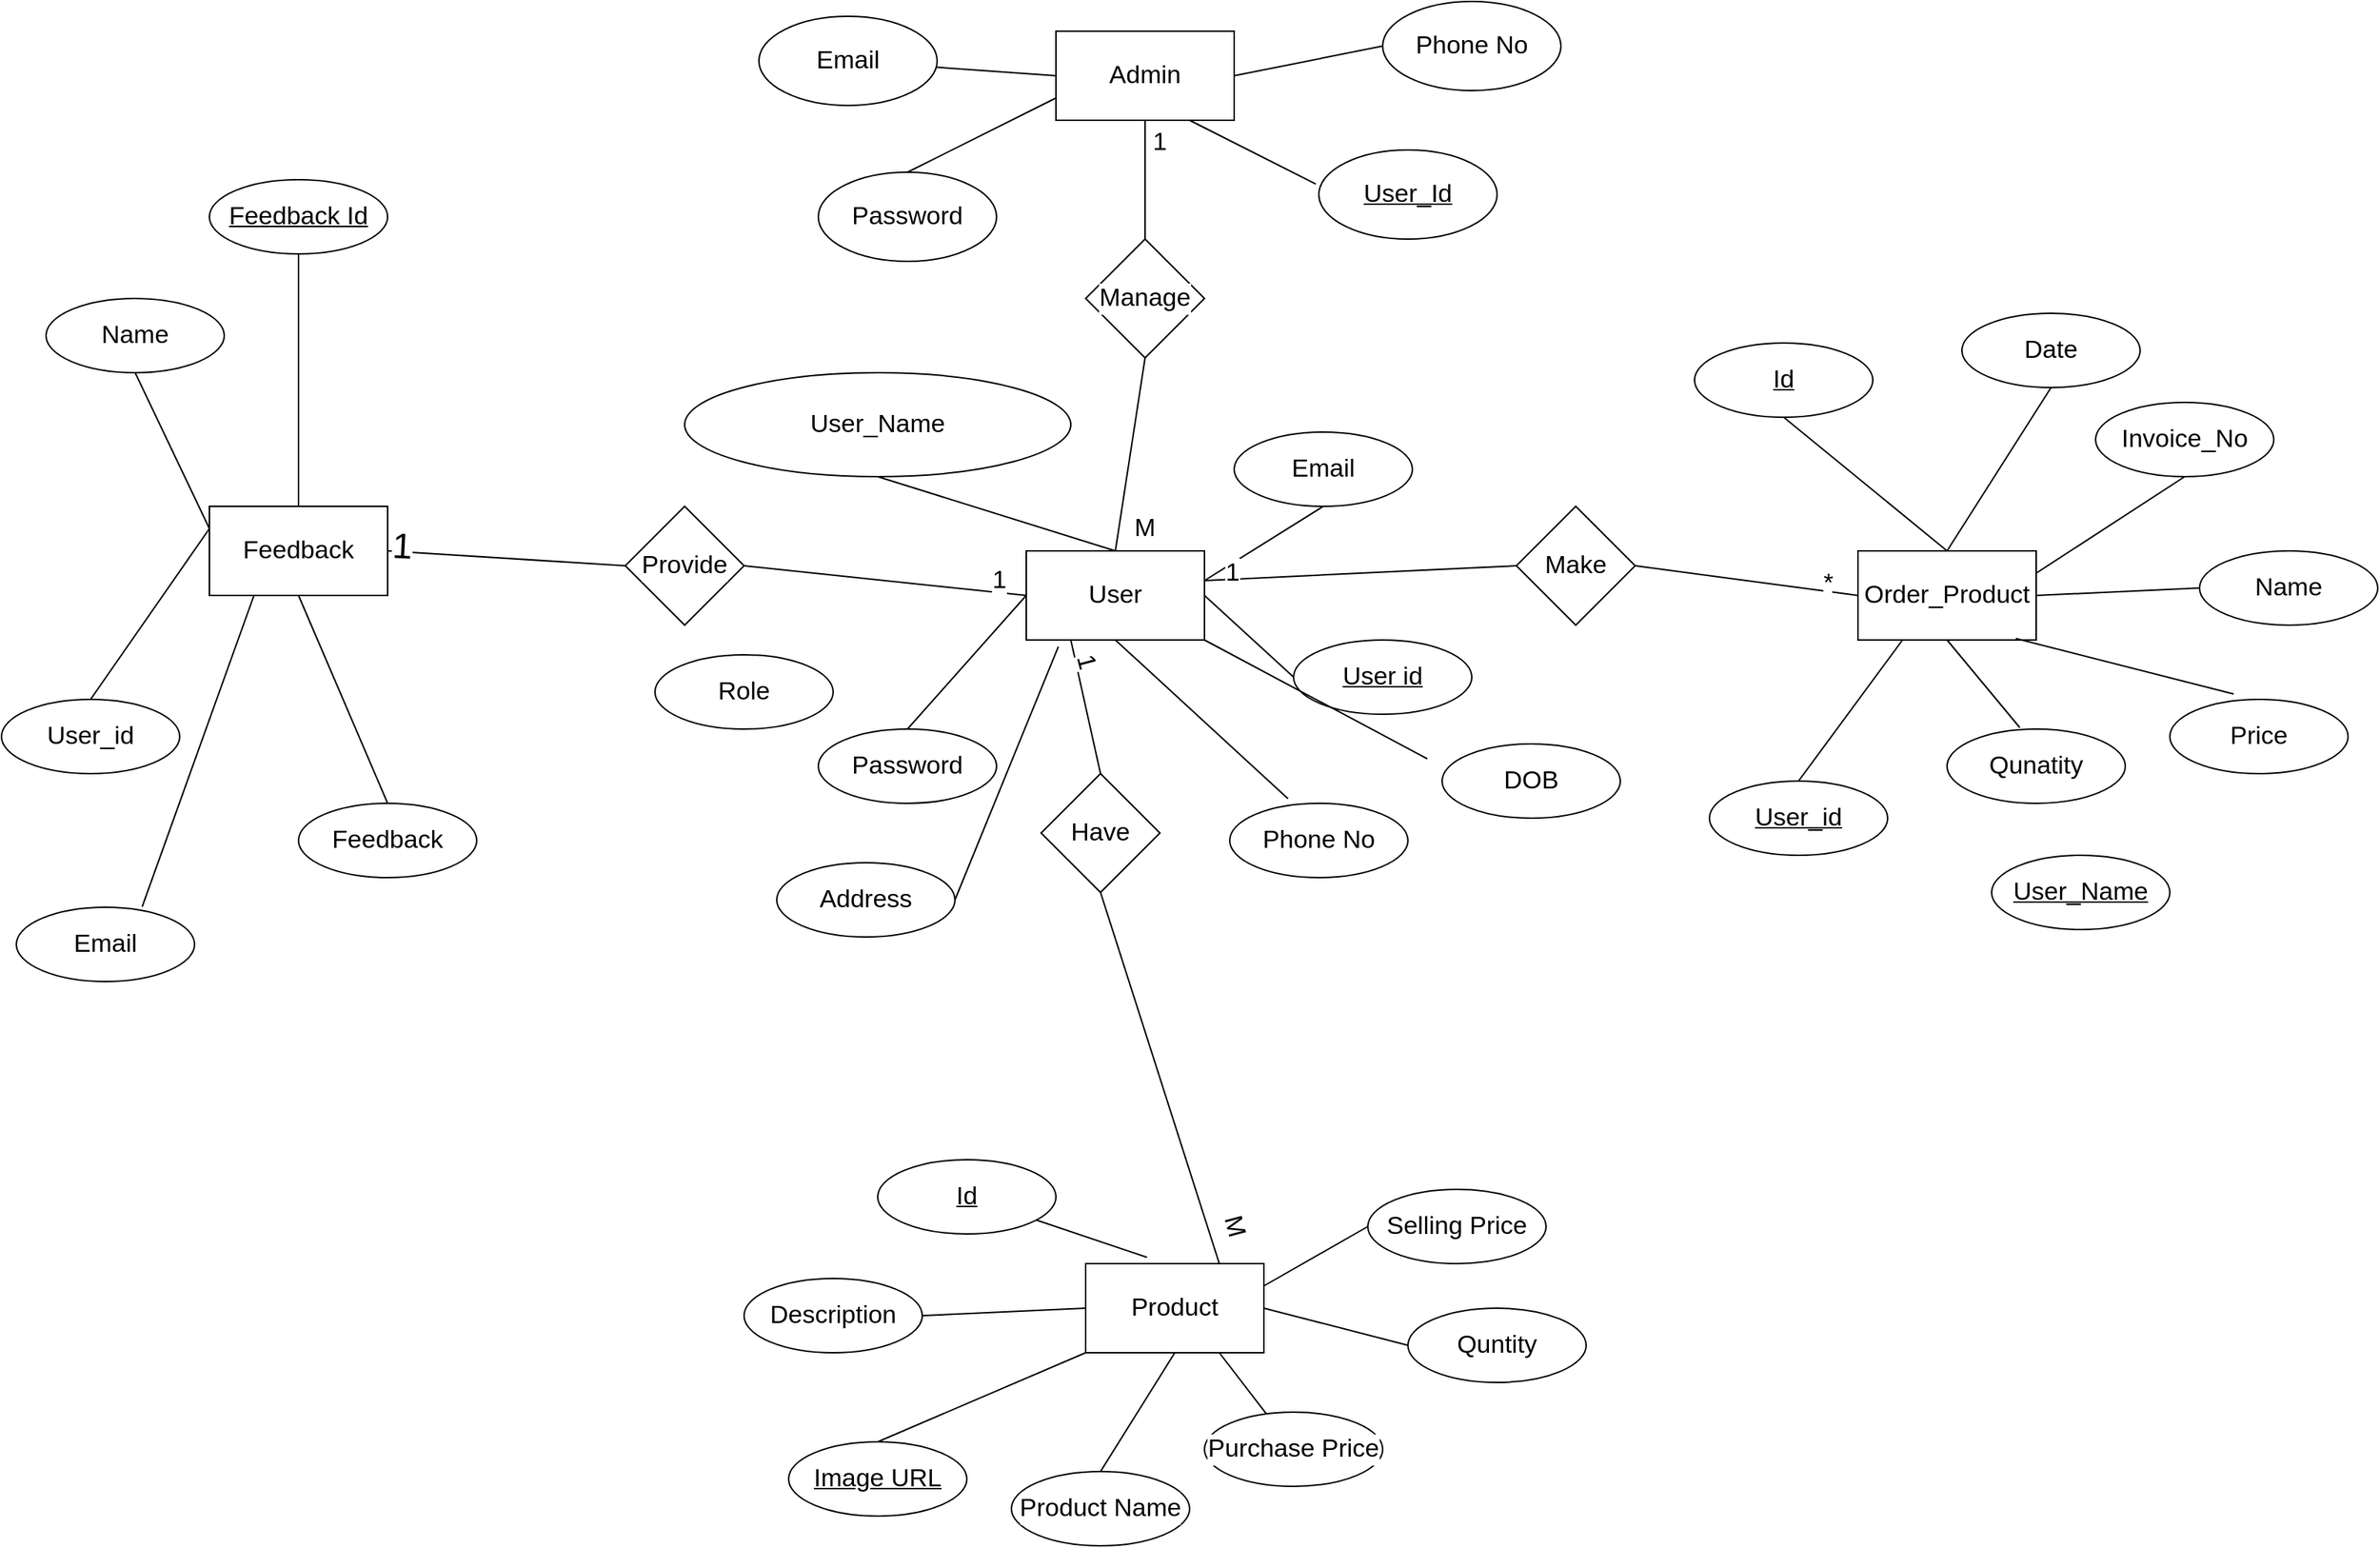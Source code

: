 <mxfile version="23.1.1" type="device">
  <diagram name="Page-1" id="_LCD2cptM7VCx5H-wn7T">
    <mxGraphModel dx="2514" dy="1337" grid="1" gridSize="10" guides="1" tooltips="1" connect="1" arrows="1" fold="1" page="1" pageScale="1" pageWidth="1654" pageHeight="1169" background="#ffffff" math="0" shadow="0">
      <root>
        <mxCell id="0" />
        <mxCell id="1" parent="0" />
        <mxCell id="4QteENgU0oDEql0NX7ve-3" value="Product" style="rounded=0;whiteSpace=wrap;html=1;labelBackgroundColor=default;fontSize=17;" parent="1" vertex="1">
          <mxGeometry x="730" y="860" width="120" height="60" as="geometry" />
        </mxCell>
        <mxCell id="4QteENgU0oDEql0NX7ve-10" value="Quntity" style="ellipse;whiteSpace=wrap;html=1;labelBackgroundColor=default;fontSize=17;" parent="1" vertex="1">
          <mxGeometry x="947" y="890" width="120" height="50" as="geometry" />
        </mxCell>
        <mxCell id="4QteENgU0oDEql0NX7ve-11" value="Description" style="ellipse;whiteSpace=wrap;html=1;labelBackgroundColor=default;fontSize=17;" parent="1" vertex="1">
          <mxGeometry x="500" y="870" width="120" height="50" as="geometry" />
        </mxCell>
        <mxCell id="4QteENgU0oDEql0NX7ve-12" value="Purchase Price" style="ellipse;whiteSpace=wrap;html=1;labelBackgroundColor=default;fontSize=17;" parent="1" vertex="1">
          <mxGeometry x="810" y="960" width="120" height="50" as="geometry" />
        </mxCell>
        <mxCell id="4QteENgU0oDEql0NX7ve-13" value="&lt;u style=&quot;font-size: 17px;&quot;&gt;Image URL&lt;/u&gt;" style="ellipse;whiteSpace=wrap;html=1;labelBackgroundColor=default;fontSize=17;" parent="1" vertex="1">
          <mxGeometry x="530" y="980" width="120" height="50" as="geometry" />
        </mxCell>
        <mxCell id="4QteENgU0oDEql0NX7ve-14" value="Product Name" style="ellipse;whiteSpace=wrap;html=1;labelBackgroundColor=default;fontSize=17;" parent="1" vertex="1">
          <mxGeometry x="680" y="1000" width="120" height="50" as="geometry" />
        </mxCell>
        <mxCell id="4QteENgU0oDEql0NX7ve-18" value="Selling Price" style="ellipse;whiteSpace=wrap;html=1;labelBackgroundColor=default;fontSize=17;" parent="1" vertex="1">
          <mxGeometry x="920" y="810" width="120" height="50" as="geometry" />
        </mxCell>
        <mxCell id="4QteENgU0oDEql0NX7ve-20" value="&lt;u&gt;Id&lt;/u&gt;" style="ellipse;whiteSpace=wrap;html=1;labelBackgroundColor=default;fontSize=17;" parent="1" vertex="1">
          <mxGeometry x="590" y="790" width="120" height="50" as="geometry" />
        </mxCell>
        <mxCell id="4QteENgU0oDEql0NX7ve-23" value="Feedback" style="rounded=0;whiteSpace=wrap;html=1;labelBackgroundColor=default;fontSize=17;" parent="1" vertex="1">
          <mxGeometry x="140" y="350" width="120" height="60" as="geometry" />
        </mxCell>
        <mxCell id="4QteENgU0oDEql0NX7ve-24" value="User" style="rounded=0;whiteSpace=wrap;html=1;labelBackgroundColor=default;fontSize=17;" parent="1" vertex="1">
          <mxGeometry x="690" y="380" width="120" height="60" as="geometry" />
        </mxCell>
        <mxCell id="4QteENgU0oDEql0NX7ve-25" value="User_Name" style="ellipse;whiteSpace=wrap;html=1;labelBackgroundColor=default;fontSize=17;" parent="1" vertex="1">
          <mxGeometry x="460" y="260" width="260" height="70" as="geometry" />
        </mxCell>
        <mxCell id="4QteENgU0oDEql0NX7ve-26" value="Email" style="ellipse;whiteSpace=wrap;html=1;labelBackgroundColor=default;fontSize=17;" parent="1" vertex="1">
          <mxGeometry x="830" y="300" width="120" height="50" as="geometry" />
        </mxCell>
        <mxCell id="4QteENgU0oDEql0NX7ve-27" value="Phone No" style="ellipse;whiteSpace=wrap;html=1;labelBackgroundColor=default;fontSize=17;" parent="1" vertex="1">
          <mxGeometry x="827" y="550" width="120" height="50" as="geometry" />
        </mxCell>
        <mxCell id="4QteENgU0oDEql0NX7ve-28" value="Password" style="ellipse;whiteSpace=wrap;html=1;labelBackgroundColor=default;fontSize=17;" parent="1" vertex="1">
          <mxGeometry x="550" y="500" width="120" height="50" as="geometry" />
        </mxCell>
        <mxCell id="4QteENgU0oDEql0NX7ve-29" value="&lt;u style=&quot;font-size: 17px;&quot;&gt;User id&lt;/u&gt;" style="ellipse;whiteSpace=wrap;html=1;labelBackgroundColor=default;fontSize=17;" parent="1" vertex="1">
          <mxGeometry x="870" y="440" width="120" height="50" as="geometry" />
        </mxCell>
        <mxCell id="4QteENgU0oDEql0NX7ve-30" value="Name" style="ellipse;whiteSpace=wrap;html=1;labelBackgroundColor=default;fontSize=17;" parent="1" vertex="1">
          <mxGeometry x="30" y="210" width="120" height="50" as="geometry" />
        </mxCell>
        <mxCell id="4QteENgU0oDEql0NX7ve-31" value="Email" style="ellipse;whiteSpace=wrap;html=1;fontSize=17;" parent="1" vertex="1">
          <mxGeometry x="10" y="620" width="120" height="50" as="geometry" />
        </mxCell>
        <mxCell id="4QteENgU0oDEql0NX7ve-32" value="User_id" style="ellipse;whiteSpace=wrap;html=1;fontSize=17;" parent="1" vertex="1">
          <mxGeometry y="480" width="120" height="50" as="geometry" />
        </mxCell>
        <mxCell id="4QteENgU0oDEql0NX7ve-34" value="Feedback" style="ellipse;whiteSpace=wrap;html=1;labelBackgroundColor=default;fontSize=17;" parent="1" vertex="1">
          <mxGeometry x="200" y="550" width="120" height="50" as="geometry" />
        </mxCell>
        <mxCell id="4QteENgU0oDEql0NX7ve-35" value="Order_Product" style="rounded=0;whiteSpace=wrap;html=1;labelBackgroundColor=default;fontSize=17;" parent="1" vertex="1">
          <mxGeometry x="1250" y="380" width="120" height="60" as="geometry" />
        </mxCell>
        <mxCell id="4QteENgU0oDEql0NX7ve-36" value="&lt;u style=&quot;font-size: 17px;&quot;&gt;User_id&lt;/u&gt;" style="ellipse;whiteSpace=wrap;html=1;labelBackgroundColor=default;fontSize=17;" parent="1" vertex="1">
          <mxGeometry x="1150" y="535" width="120" height="50" as="geometry" />
        </mxCell>
        <mxCell id="4QteENgU0oDEql0NX7ve-38" value="Invoice_No" style="ellipse;whiteSpace=wrap;html=1;labelBackgroundColor=default;fontSize=17;" parent="1" vertex="1">
          <mxGeometry x="1410" y="280" width="120" height="50" as="geometry" />
        </mxCell>
        <mxCell id="4QteENgU0oDEql0NX7ve-39" value="Name" style="ellipse;whiteSpace=wrap;html=1;labelBackgroundColor=default;fontSize=17;" parent="1" vertex="1">
          <mxGeometry x="1480" y="380" width="120" height="50" as="geometry" />
        </mxCell>
        <mxCell id="4QteENgU0oDEql0NX7ve-40" value="Date" style="ellipse;whiteSpace=wrap;html=1;labelBackgroundColor=default;fontSize=17;" parent="1" vertex="1">
          <mxGeometry x="1320" y="220" width="120" height="50" as="geometry" />
        </mxCell>
        <mxCell id="4QteENgU0oDEql0NX7ve-41" value="&lt;u&gt;Id&lt;/u&gt;" style="ellipse;whiteSpace=wrap;html=1;labelBackgroundColor=default;fontSize=17;" parent="1" vertex="1">
          <mxGeometry x="1140" y="240" width="120" height="50" as="geometry" />
        </mxCell>
        <mxCell id="4QteENgU0oDEql0NX7ve-42" value="Price" style="ellipse;whiteSpace=wrap;html=1;labelBackgroundColor=default;fontSize=17;" parent="1" vertex="1">
          <mxGeometry x="1460" y="480" width="120" height="50" as="geometry" />
        </mxCell>
        <mxCell id="4QteENgU0oDEql0NX7ve-43" value="Qunatity" style="ellipse;whiteSpace=wrap;html=1;labelBackgroundColor=default;fontSize=17;" parent="1" vertex="1">
          <mxGeometry x="1310" y="500" width="120" height="50" as="geometry" />
        </mxCell>
        <mxCell id="4QteENgU0oDEql0NX7ve-44" value="&lt;u style=&quot;font-size: 17px;&quot;&gt;Feedback Id&lt;/u&gt;" style="ellipse;whiteSpace=wrap;html=1;labelBackgroundColor=default;fontSize=17;" parent="1" vertex="1">
          <mxGeometry x="140" y="130" width="120" height="50" as="geometry" />
        </mxCell>
        <mxCell id="4QteENgU0oDEql0NX7ve-54" value="" style="endArrow=none;html=1;rounded=0;entryX=0;entryY=0.5;entryDx=0;entryDy=0;exitX=1;exitY=0.5;exitDx=0;exitDy=0;labelBackgroundColor=default;fontSize=17;" parent="1" source="4QteENgU0oDEql0NX7ve-11" target="4QteENgU0oDEql0NX7ve-3" edge="1">
          <mxGeometry width="50" height="50" relative="1" as="geometry">
            <mxPoint x="220" y="670" as="sourcePoint" />
            <mxPoint x="230" y="590" as="targetPoint" />
          </mxGeometry>
        </mxCell>
        <mxCell id="4QteENgU0oDEql0NX7ve-55" value="" style="endArrow=none;html=1;rounded=0;entryX=0;entryY=1;entryDx=0;entryDy=0;exitX=0.5;exitY=0;exitDx=0;exitDy=0;labelBackgroundColor=default;fontSize=17;" parent="1" source="4QteENgU0oDEql0NX7ve-13" target="4QteENgU0oDEql0NX7ve-3" edge="1">
          <mxGeometry width="50" height="50" relative="1" as="geometry">
            <mxPoint x="510" y="675" as="sourcePoint" />
            <mxPoint x="550" y="665" as="targetPoint" />
          </mxGeometry>
        </mxCell>
        <mxCell id="4QteENgU0oDEql0NX7ve-56" value="" style="endArrow=none;html=1;rounded=0;entryX=0.5;entryY=1;entryDx=0;entryDy=0;exitX=0.5;exitY=0;exitDx=0;exitDy=0;labelBackgroundColor=default;fontSize=17;" parent="1" source="4QteENgU0oDEql0NX7ve-14" target="4QteENgU0oDEql0NX7ve-3" edge="1">
          <mxGeometry width="50" height="50" relative="1" as="geometry">
            <mxPoint x="475" y="750" as="sourcePoint" />
            <mxPoint x="550" y="695" as="targetPoint" />
          </mxGeometry>
        </mxCell>
        <mxCell id="4QteENgU0oDEql0NX7ve-57" value="" style="endArrow=none;html=1;rounded=0;entryX=0.75;entryY=1;entryDx=0;entryDy=0;labelBackgroundColor=default;fontSize=17;" parent="1" source="4QteENgU0oDEql0NX7ve-12" target="4QteENgU0oDEql0NX7ve-3" edge="1">
          <mxGeometry width="50" height="50" relative="1" as="geometry">
            <mxPoint x="620" y="760" as="sourcePoint" />
            <mxPoint x="610" y="695" as="targetPoint" />
          </mxGeometry>
        </mxCell>
        <mxCell id="4QteENgU0oDEql0NX7ve-58" value="" style="endArrow=none;html=1;rounded=0;entryX=1;entryY=0.5;entryDx=0;entryDy=0;exitX=0;exitY=0.5;exitDx=0;exitDy=0;labelBackgroundColor=default;fontSize=17;" parent="1" source="4QteENgU0oDEql0NX7ve-10" target="4QteENgU0oDEql0NX7ve-3" edge="1">
          <mxGeometry width="50" height="50" relative="1" as="geometry">
            <mxPoint x="745" y="755" as="sourcePoint" />
            <mxPoint x="640" y="695" as="targetPoint" />
          </mxGeometry>
        </mxCell>
        <mxCell id="4QteENgU0oDEql0NX7ve-59" value="" style="endArrow=none;html=1;rounded=0;entryX=0.344;entryY=-0.071;entryDx=0;entryDy=0;entryPerimeter=0;labelBackgroundColor=default;fontSize=17;" parent="1" source="4QteENgU0oDEql0NX7ve-20" target="4QteENgU0oDEql0NX7ve-3" edge="1">
          <mxGeometry width="50" height="50" relative="1" as="geometry">
            <mxPoint x="510" y="675" as="sourcePoint" />
            <mxPoint x="550" y="665" as="targetPoint" />
          </mxGeometry>
        </mxCell>
        <mxCell id="4QteENgU0oDEql0NX7ve-66" value="" style="endArrow=none;html=1;rounded=0;entryX=0.5;entryY=0;entryDx=0;entryDy=0;exitX=0.5;exitY=1;exitDx=0;exitDy=0;labelBackgroundColor=default;fontSize=17;" parent="1" source="4QteENgU0oDEql0NX7ve-44" target="4QteENgU0oDEql0NX7ve-23" edge="1">
          <mxGeometry width="50" height="50" relative="1" as="geometry">
            <mxPoint x="670" y="330" as="sourcePoint" />
            <mxPoint x="720" y="280" as="targetPoint" />
          </mxGeometry>
        </mxCell>
        <mxCell id="4QteENgU0oDEql0NX7ve-67" value="" style="endArrow=none;html=1;rounded=0;entryX=0;entryY=0.25;entryDx=0;entryDy=0;exitX=0.5;exitY=0;exitDx=0;exitDy=0;labelBackgroundColor=default;fontSize=17;" parent="1" source="4QteENgU0oDEql0NX7ve-32" target="4QteENgU0oDEql0NX7ve-23" edge="1">
          <mxGeometry width="50" height="50" relative="1" as="geometry">
            <mxPoint x="220" y="220" as="sourcePoint" />
            <mxPoint x="210" y="295" as="targetPoint" />
          </mxGeometry>
        </mxCell>
        <mxCell id="4QteENgU0oDEql0NX7ve-68" value="" style="endArrow=none;html=1;rounded=0;entryX=0;entryY=0.25;entryDx=0;entryDy=0;labelBackgroundColor=default;fontSize=17;" parent="1" target="4QteENgU0oDEql0NX7ve-23" edge="1">
          <mxGeometry width="50" height="50" relative="1" as="geometry">
            <mxPoint x="90" y="260" as="sourcePoint" />
            <mxPoint x="140" y="320" as="targetPoint" />
          </mxGeometry>
        </mxCell>
        <mxCell id="4QteENgU0oDEql0NX7ve-69" value="" style="endArrow=none;html=1;rounded=0;entryX=0.25;entryY=1;entryDx=0;entryDy=0;exitX=0.706;exitY=-0.007;exitDx=0;exitDy=0;exitPerimeter=0;labelBackgroundColor=default;fontSize=17;" parent="1" source="4QteENgU0oDEql0NX7ve-31" target="4QteENgU0oDEql0NX7ve-23" edge="1">
          <mxGeometry width="50" height="50" relative="1" as="geometry">
            <mxPoint x="240" y="240" as="sourcePoint" />
            <mxPoint x="230" y="315" as="targetPoint" />
          </mxGeometry>
        </mxCell>
        <mxCell id="4QteENgU0oDEql0NX7ve-70" value="" style="endArrow=none;html=1;rounded=0;entryX=0.5;entryY=1;entryDx=0;entryDy=0;exitX=0.5;exitY=0;exitDx=0;exitDy=0;labelBackgroundColor=default;fontSize=17;" parent="1" source="4QteENgU0oDEql0NX7ve-34" target="4QteENgU0oDEql0NX7ve-23" edge="1">
          <mxGeometry width="50" height="50" relative="1" as="geometry">
            <mxPoint x="210" y="410" as="sourcePoint" />
            <mxPoint x="240" y="325" as="targetPoint" />
          </mxGeometry>
        </mxCell>
        <mxCell id="4QteENgU0oDEql0NX7ve-73" value="" style="endArrow=none;html=1;rounded=0;exitX=0.5;exitY=1;exitDx=0;exitDy=0;labelBackgroundColor=default;fontSize=17;" parent="1" source="4QteENgU0oDEql0NX7ve-26" edge="1">
          <mxGeometry width="50" height="50" relative="1" as="geometry">
            <mxPoint x="750" y="340" as="sourcePoint" />
            <mxPoint x="810" y="400" as="targetPoint" />
          </mxGeometry>
        </mxCell>
        <mxCell id="4QteENgU0oDEql0NX7ve-74" value="" style="endArrow=none;html=1;rounded=0;entryX=0.327;entryY=-0.062;entryDx=0;entryDy=0;exitX=0.5;exitY=1;exitDx=0;exitDy=0;entryPerimeter=0;labelBackgroundColor=default;fontSize=17;" parent="1" source="4QteENgU0oDEql0NX7ve-24" target="4QteENgU0oDEql0NX7ve-27" edge="1">
          <mxGeometry width="50" height="50" relative="1" as="geometry">
            <mxPoint x="260" y="260" as="sourcePoint" />
            <mxPoint x="250" y="335" as="targetPoint" />
          </mxGeometry>
        </mxCell>
        <mxCell id="4QteENgU0oDEql0NX7ve-75" value="" style="endArrow=none;html=1;rounded=0;entryX=0;entryY=0.5;entryDx=0;entryDy=0;exitX=0.5;exitY=0;exitDx=0;exitDy=0;labelBackgroundColor=default;fontSize=17;" parent="1" source="4QteENgU0oDEql0NX7ve-28" target="4QteENgU0oDEql0NX7ve-24" edge="1">
          <mxGeometry width="50" height="50" relative="1" as="geometry">
            <mxPoint x="670" y="310" as="sourcePoint" />
            <mxPoint x="560" y="330" as="targetPoint" />
          </mxGeometry>
        </mxCell>
        <mxCell id="4QteENgU0oDEql0NX7ve-76" value="" style="endArrow=none;html=1;rounded=0;entryX=1;entryY=0.5;entryDx=0;entryDy=0;exitX=0;exitY=0.5;exitDx=0;exitDy=0;labelBackgroundColor=default;fontSize=17;" parent="1" source="4QteENgU0oDEql0NX7ve-29" target="4QteENgU0oDEql0NX7ve-24" edge="1">
          <mxGeometry width="50" height="50" relative="1" as="geometry">
            <mxPoint x="680" y="320" as="sourcePoint" />
            <mxPoint x="570" y="340" as="targetPoint" />
          </mxGeometry>
        </mxCell>
        <mxCell id="4QteENgU0oDEql0NX7ve-77" value="" style="endArrow=none;html=1;rounded=0;entryX=0.5;entryY=0;entryDx=0;entryDy=0;exitX=0.5;exitY=1;exitDx=0;exitDy=0;labelBackgroundColor=default;fontSize=17;" parent="1" source="4QteENgU0oDEql0NX7ve-25" target="4QteENgU0oDEql0NX7ve-24" edge="1">
          <mxGeometry width="50" height="50" relative="1" as="geometry">
            <mxPoint x="640" y="330" as="sourcePoint" />
            <mxPoint x="580" y="350" as="targetPoint" />
          </mxGeometry>
        </mxCell>
        <mxCell id="4QteENgU0oDEql0NX7ve-81" value="" style="endArrow=none;html=1;rounded=0;entryX=0.5;entryY=0;entryDx=0;entryDy=0;exitX=0.5;exitY=1;exitDx=0;exitDy=0;labelBackgroundColor=default;fontSize=17;" parent="1" source="4QteENgU0oDEql0NX7ve-41" target="4QteENgU0oDEql0NX7ve-35" edge="1">
          <mxGeometry width="50" height="50" relative="1" as="geometry">
            <mxPoint x="1190" y="410" as="sourcePoint" />
            <mxPoint x="1240" y="360" as="targetPoint" />
          </mxGeometry>
        </mxCell>
        <mxCell id="4QteENgU0oDEql0NX7ve-82" value="" style="endArrow=none;html=1;rounded=0;entryX=0.5;entryY=1;entryDx=0;entryDy=0;exitX=0.5;exitY=0;exitDx=0;exitDy=0;labelBackgroundColor=default;fontSize=17;" parent="1" source="4QteENgU0oDEql0NX7ve-35" target="4QteENgU0oDEql0NX7ve-40" edge="1">
          <mxGeometry width="50" height="50" relative="1" as="geometry">
            <mxPoint x="1210" y="300" as="sourcePoint" />
            <mxPoint x="1320" y="390" as="targetPoint" />
          </mxGeometry>
        </mxCell>
        <mxCell id="4QteENgU0oDEql0NX7ve-83" value="" style="endArrow=none;html=1;rounded=0;entryX=0.5;entryY=1;entryDx=0;entryDy=0;exitX=1;exitY=0.25;exitDx=0;exitDy=0;labelBackgroundColor=default;fontSize=17;" parent="1" source="4QteENgU0oDEql0NX7ve-35" target="4QteENgU0oDEql0NX7ve-38" edge="1">
          <mxGeometry width="50" height="50" relative="1" as="geometry">
            <mxPoint x="1320" y="390" as="sourcePoint" />
            <mxPoint x="1390" y="280" as="targetPoint" />
          </mxGeometry>
        </mxCell>
        <mxCell id="4QteENgU0oDEql0NX7ve-84" value="" style="endArrow=none;html=1;rounded=0;entryX=0;entryY=0.5;entryDx=0;entryDy=0;exitX=1;exitY=0.5;exitDx=0;exitDy=0;labelBackgroundColor=default;fontSize=17;" parent="1" source="4QteENgU0oDEql0NX7ve-35" target="4QteENgU0oDEql0NX7ve-39" edge="1">
          <mxGeometry width="50" height="50" relative="1" as="geometry">
            <mxPoint x="1380" y="405" as="sourcePoint" />
            <mxPoint x="1480" y="340" as="targetPoint" />
          </mxGeometry>
        </mxCell>
        <mxCell id="4QteENgU0oDEql0NX7ve-85" value="" style="endArrow=none;html=1;rounded=0;entryX=0.358;entryY=-0.073;entryDx=0;entryDy=0;exitX=0.886;exitY=0.983;exitDx=0;exitDy=0;entryPerimeter=0;exitPerimeter=0;labelBackgroundColor=default;fontSize=17;" parent="1" source="4QteENgU0oDEql0NX7ve-35" target="4QteENgU0oDEql0NX7ve-42" edge="1">
          <mxGeometry width="50" height="50" relative="1" as="geometry">
            <mxPoint x="1380" y="420" as="sourcePoint" />
            <mxPoint x="1490" y="415" as="targetPoint" />
          </mxGeometry>
        </mxCell>
        <mxCell id="4QteENgU0oDEql0NX7ve-86" value="" style="endArrow=none;html=1;rounded=0;entryX=0.408;entryY=-0.02;entryDx=0;entryDy=0;exitX=0.5;exitY=1;exitDx=0;exitDy=0;entryPerimeter=0;labelBackgroundColor=default;fontSize=17;" parent="1" source="4QteENgU0oDEql0NX7ve-35" target="4QteENgU0oDEql0NX7ve-43" edge="1">
          <mxGeometry width="50" height="50" relative="1" as="geometry">
            <mxPoint x="1390" y="430" as="sourcePoint" />
            <mxPoint x="1500" y="425" as="targetPoint" />
          </mxGeometry>
        </mxCell>
        <mxCell id="4QteENgU0oDEql0NX7ve-87" value="" style="endArrow=none;html=1;rounded=0;entryX=0.5;entryY=0;entryDx=0;entryDy=0;exitX=0.25;exitY=1;exitDx=0;exitDy=0;labelBackgroundColor=default;fontSize=17;" parent="1" source="4QteENgU0oDEql0NX7ve-35" target="4QteENgU0oDEql0NX7ve-36" edge="1">
          <mxGeometry width="50" height="50" relative="1" as="geometry">
            <mxPoint x="1400" y="440" as="sourcePoint" />
            <mxPoint x="1510" y="435" as="targetPoint" />
          </mxGeometry>
        </mxCell>
        <mxCell id="4QteENgU0oDEql0NX7ve-88" value="Provide" style="rhombus;whiteSpace=wrap;html=1;labelBackgroundColor=default;fontSize=17;" parent="1" vertex="1">
          <mxGeometry x="420" y="350" width="80" height="80" as="geometry" />
        </mxCell>
        <mxCell id="4QteENgU0oDEql0NX7ve-89" value="Make" style="rhombus;whiteSpace=wrap;html=1;labelBackgroundColor=default;fontSize=17;" parent="1" vertex="1">
          <mxGeometry x="1020" y="350" width="80" height="80" as="geometry" />
        </mxCell>
        <mxCell id="4QteENgU0oDEql0NX7ve-90" value="Have" style="rhombus;whiteSpace=wrap;html=1;labelBackgroundColor=default;fontSize=17;" parent="1" vertex="1">
          <mxGeometry x="700" y="530" width="80" height="80" as="geometry" />
        </mxCell>
        <mxCell id="4QteENgU0oDEql0NX7ve-91" value="" style="endArrow=none;html=1;rounded=0;entryX=0;entryY=0.5;entryDx=0;entryDy=0;exitX=1;exitY=0.5;exitDx=0;exitDy=0;labelBackgroundColor=default;fontSize=17;" parent="1" source="4QteENgU0oDEql0NX7ve-23" target="4QteENgU0oDEql0NX7ve-88" edge="1">
          <mxGeometry width="50" height="50" relative="1" as="geometry">
            <mxPoint x="920" y="610" as="sourcePoint" />
            <mxPoint x="970" y="560" as="targetPoint" />
          </mxGeometry>
        </mxCell>
        <mxCell id="4QteENgU0oDEql0NX7ve-92" value="" style="endArrow=none;html=1;rounded=0;entryX=1;entryY=0.5;entryDx=0;entryDy=0;exitX=0;exitY=0.5;exitDx=0;exitDy=0;labelBackgroundColor=default;fontSize=17;" parent="1" source="4QteENgU0oDEql0NX7ve-24" target="4QteENgU0oDEql0NX7ve-88" edge="1">
          <mxGeometry width="50" height="50" relative="1" as="geometry">
            <mxPoint x="270" y="390" as="sourcePoint" />
            <mxPoint x="430" y="400" as="targetPoint" />
          </mxGeometry>
        </mxCell>
        <mxCell id="4QteENgU0oDEql0NX7ve-93" value="" style="endArrow=none;html=1;rounded=0;entryX=0;entryY=0.5;entryDx=0;entryDy=0;labelBackgroundColor=default;fontSize=17;" parent="1" target="4QteENgU0oDEql0NX7ve-89" edge="1">
          <mxGeometry width="50" height="50" relative="1" as="geometry">
            <mxPoint x="810" y="400" as="sourcePoint" />
            <mxPoint x="440" y="410" as="targetPoint" />
          </mxGeometry>
        </mxCell>
        <mxCell id="4QteENgU0oDEql0NX7ve-94" value="" style="endArrow=none;html=1;rounded=0;entryX=0;entryY=0.5;entryDx=0;entryDy=0;exitX=1;exitY=0.5;exitDx=0;exitDy=0;labelBackgroundColor=default;fontSize=17;" parent="1" source="4QteENgU0oDEql0NX7ve-89" target="4QteENgU0oDEql0NX7ve-35" edge="1">
          <mxGeometry width="50" height="50" relative="1" as="geometry">
            <mxPoint x="820" y="405" as="sourcePoint" />
            <mxPoint x="1030" y="400" as="targetPoint" />
          </mxGeometry>
        </mxCell>
        <mxCell id="4QteENgU0oDEql0NX7ve-95" value="" style="endArrow=none;html=1;rounded=0;entryX=0.5;entryY=1;entryDx=0;entryDy=0;exitX=0.75;exitY=0;exitDx=0;exitDy=0;labelBackgroundColor=default;fontSize=17;" parent="1" source="4QteENgU0oDEql0NX7ve-3" target="4QteENgU0oDEql0NX7ve-90" edge="1">
          <mxGeometry width="50" height="50" relative="1" as="geometry">
            <mxPoint x="827" y="690" as="sourcePoint" />
            <mxPoint x="970" y="560" as="targetPoint" />
          </mxGeometry>
        </mxCell>
        <mxCell id="4QteENgU0oDEql0NX7ve-96" value="" style="endArrow=none;html=1;rounded=0;entryX=0.5;entryY=0;entryDx=0;entryDy=0;exitX=0.25;exitY=1;exitDx=0;exitDy=0;labelBackgroundColor=default;fontSize=17;" parent="1" source="4QteENgU0oDEql0NX7ve-24" target="4QteENgU0oDEql0NX7ve-90" edge="1">
          <mxGeometry width="50" height="50" relative="1" as="geometry">
            <mxPoint x="830" y="415" as="sourcePoint" />
            <mxPoint x="1040" y="410" as="targetPoint" />
          </mxGeometry>
        </mxCell>
        <mxCell id="4QteENgU0oDEql0NX7ve-97" value="Admin" style="rounded=0;whiteSpace=wrap;html=1;labelBackgroundColor=default;fontSize=17;" parent="1" vertex="1">
          <mxGeometry x="710" y="30" width="120" height="60" as="geometry" />
        </mxCell>
        <mxCell id="4QteENgU0oDEql0NX7ve-98" value="Manage" style="rhombus;whiteSpace=wrap;html=1;labelBackgroundColor=default;fontSize=17;" parent="1" vertex="1">
          <mxGeometry x="730" y="170" width="80" height="80" as="geometry" />
        </mxCell>
        <mxCell id="4QteENgU0oDEql0NX7ve-99" value="" style="endArrow=none;html=1;rounded=0;exitX=0.5;exitY=0;exitDx=0;exitDy=0;entryX=0.5;entryY=1;entryDx=0;entryDy=0;labelBackgroundColor=default;fontSize=17;" parent="1" source="4QteENgU0oDEql0NX7ve-24" target="4QteENgU0oDEql0NX7ve-98" edge="1">
          <mxGeometry width="50" height="50" relative="1" as="geometry">
            <mxPoint x="920" y="340" as="sourcePoint" />
            <mxPoint x="970" y="290" as="targetPoint" />
          </mxGeometry>
        </mxCell>
        <mxCell id="4QteENgU0oDEql0NX7ve-100" value="" style="endArrow=none;html=1;rounded=0;exitX=0.5;exitY=0;exitDx=0;exitDy=0;entryX=0.5;entryY=1;entryDx=0;entryDy=0;labelBackgroundColor=default;fontSize=17;" parent="1" source="4QteENgU0oDEql0NX7ve-98" target="4QteENgU0oDEql0NX7ve-97" edge="1">
          <mxGeometry width="50" height="50" relative="1" as="geometry">
            <mxPoint x="760" y="390" as="sourcePoint" />
            <mxPoint x="780" y="260" as="targetPoint" />
          </mxGeometry>
        </mxCell>
        <mxCell id="4QteENgU0oDEql0NX7ve-102" value="Email" style="ellipse;whiteSpace=wrap;html=1;labelBackgroundColor=default;fontSize=17;" parent="1" vertex="1">
          <mxGeometry x="510" y="20" width="120" height="60" as="geometry" />
        </mxCell>
        <mxCell id="4QteENgU0oDEql0NX7ve-103" value="Password" style="ellipse;whiteSpace=wrap;html=1;labelBackgroundColor=default;fontSize=17;" parent="1" vertex="1">
          <mxGeometry x="550" y="125" width="120" height="60" as="geometry" />
        </mxCell>
        <mxCell id="4QteENgU0oDEql0NX7ve-104" value="&lt;u&gt;User_Id&lt;/u&gt;" style="ellipse;whiteSpace=wrap;html=1;labelBackgroundColor=default;fontSize=17;" parent="1" vertex="1">
          <mxGeometry x="887" y="110" width="120" height="60" as="geometry" />
        </mxCell>
        <mxCell id="4QteENgU0oDEql0NX7ve-105" value="Phone No" style="ellipse;whiteSpace=wrap;html=1;labelBackgroundColor=default;fontSize=17;" parent="1" vertex="1">
          <mxGeometry x="930" y="10" width="120" height="60" as="geometry" />
        </mxCell>
        <mxCell id="4QteENgU0oDEql0NX7ve-106" value="" style="endArrow=none;html=1;rounded=0;entryX=0;entryY=0.5;entryDx=0;entryDy=0;labelBackgroundColor=default;fontSize=17;" parent="1" source="4QteENgU0oDEql0NX7ve-102" target="4QteENgU0oDEql0NX7ve-97" edge="1">
          <mxGeometry width="50" height="50" relative="1" as="geometry">
            <mxPoint x="900" y="240" as="sourcePoint" />
            <mxPoint x="950" y="190" as="targetPoint" />
          </mxGeometry>
        </mxCell>
        <mxCell id="4QteENgU0oDEql0NX7ve-107" value="" style="endArrow=none;html=1;rounded=0;entryX=0;entryY=0.75;entryDx=0;entryDy=0;exitX=0.5;exitY=0;exitDx=0;exitDy=0;labelBackgroundColor=default;fontSize=17;" parent="1" source="4QteENgU0oDEql0NX7ve-103" target="4QteENgU0oDEql0NX7ve-97" edge="1">
          <mxGeometry width="50" height="50" relative="1" as="geometry">
            <mxPoint x="639" y="64" as="sourcePoint" />
            <mxPoint x="720" y="70" as="targetPoint" />
          </mxGeometry>
        </mxCell>
        <mxCell id="4QteENgU0oDEql0NX7ve-108" value="" style="endArrow=none;html=1;rounded=0;entryX=-0.017;entryY=0.383;entryDx=0;entryDy=0;entryPerimeter=0;exitX=0.75;exitY=1;exitDx=0;exitDy=0;labelBackgroundColor=default;fontSize=17;" parent="1" source="4QteENgU0oDEql0NX7ve-97" target="4QteENgU0oDEql0NX7ve-104" edge="1">
          <mxGeometry width="50" height="50" relative="1" as="geometry">
            <mxPoint x="649" y="74" as="sourcePoint" />
            <mxPoint x="730" y="80" as="targetPoint" />
          </mxGeometry>
        </mxCell>
        <mxCell id="4QteENgU0oDEql0NX7ve-109" value="" style="endArrow=none;html=1;rounded=0;entryX=0;entryY=0.5;entryDx=0;entryDy=0;exitX=1;exitY=0.5;exitDx=0;exitDy=0;labelBackgroundColor=default;fontSize=17;" parent="1" source="4QteENgU0oDEql0NX7ve-97" target="4QteENgU0oDEql0NX7ve-105" edge="1">
          <mxGeometry width="50" height="50" relative="1" as="geometry">
            <mxPoint x="810" y="100" as="sourcePoint" />
            <mxPoint x="895" y="143" as="targetPoint" />
          </mxGeometry>
        </mxCell>
        <mxCell id="4QteENgU0oDEql0NX7ve-110" value="1" style="text;html=1;strokeColor=none;fillColor=none;align=center;verticalAlign=middle;whiteSpace=wrap;rounded=0;labelBackgroundColor=default;fontSize=17;" parent="1" vertex="1">
          <mxGeometry x="642" y="385" width="60" height="30" as="geometry" />
        </mxCell>
        <mxCell id="4QteENgU0oDEql0NX7ve-113" value="1" style="text;html=1;strokeColor=none;fillColor=none;align=center;verticalAlign=middle;whiteSpace=wrap;rounded=0;labelBackgroundColor=default;fontSize=17;" parent="1" vertex="1">
          <mxGeometry x="799" y="380" width="60" height="30" as="geometry" />
        </mxCell>
        <mxCell id="4QteENgU0oDEql0NX7ve-114" value="1" style="text;html=1;strokeColor=none;fillColor=none;align=center;verticalAlign=middle;whiteSpace=wrap;rounded=0;rotation=75;labelBackgroundColor=default;fontSize=17;" parent="1" vertex="1">
          <mxGeometry x="700" y="440" width="60" height="30" as="geometry" />
        </mxCell>
        <mxCell id="4QteENgU0oDEql0NX7ve-116" value="1" style="text;html=1;strokeColor=none;fillColor=none;align=center;verticalAlign=middle;whiteSpace=wrap;rounded=0;rotation=3;labelBackgroundColor=default;fontSize=24;" parent="1" vertex="1">
          <mxGeometry x="230" y="355.5" width="80" height="43" as="geometry" />
        </mxCell>
        <mxCell id="4QteENgU0oDEql0NX7ve-121" value="*" style="text;html=1;strokeColor=none;fillColor=none;align=center;verticalAlign=middle;whiteSpace=wrap;rounded=0;rotation=3;labelBackgroundColor=default;fontSize=17;" parent="1" vertex="1">
          <mxGeometry x="1190" y="380" width="80" height="43" as="geometry" />
        </mxCell>
        <mxCell id="QHSl8As6yJZYup_IIt6X-1" value="DOB" style="ellipse;whiteSpace=wrap;html=1;labelBackgroundColor=default;fontSize=17;" vertex="1" parent="1">
          <mxGeometry x="970" y="510" width="120" height="50" as="geometry" />
        </mxCell>
        <mxCell id="QHSl8As6yJZYup_IIt6X-2" value="Address" style="ellipse;whiteSpace=wrap;html=1;labelBackgroundColor=default;fontSize=17;" vertex="1" parent="1">
          <mxGeometry x="522" y="590" width="120" height="50" as="geometry" />
        </mxCell>
        <mxCell id="QHSl8As6yJZYup_IIt6X-3" value="Role" style="ellipse;whiteSpace=wrap;html=1;labelBackgroundColor=default;fontSize=17;" vertex="1" parent="1">
          <mxGeometry x="440" y="450" width="120" height="50" as="geometry" />
        </mxCell>
        <mxCell id="QHSl8As6yJZYup_IIt6X-4" value="&lt;u style=&quot;font-size: 17px;&quot;&gt;User_Name&lt;/u&gt;" style="ellipse;whiteSpace=wrap;html=1;labelBackgroundColor=default;fontSize=17;" vertex="1" parent="1">
          <mxGeometry x="1340" y="585" width="120" height="50" as="geometry" />
        </mxCell>
        <mxCell id="QHSl8As6yJZYup_IIt6X-5" value="1" style="text;html=1;strokeColor=none;fillColor=none;align=center;verticalAlign=middle;whiteSpace=wrap;rounded=0;labelBackgroundColor=default;fontSize=17;" vertex="1" parent="1">
          <mxGeometry x="750" y="90" width="60" height="30" as="geometry" />
        </mxCell>
        <mxCell id="QHSl8As6yJZYup_IIt6X-6" value="M" style="text;html=1;strokeColor=none;fillColor=none;align=center;verticalAlign=middle;whiteSpace=wrap;rounded=0;labelBackgroundColor=default;fontSize=17;" vertex="1" parent="1">
          <mxGeometry x="740" y="350" width="60" height="30" as="geometry" />
        </mxCell>
        <mxCell id="QHSl8As6yJZYup_IIt6X-7" value="M" style="text;html=1;strokeColor=none;fillColor=none;align=center;verticalAlign=middle;whiteSpace=wrap;rounded=0;rotation=75;labelBackgroundColor=default;fontSize=17;" vertex="1" parent="1">
          <mxGeometry x="800" y="820" width="60" height="30" as="geometry" />
        </mxCell>
        <mxCell id="QHSl8As6yJZYup_IIt6X-8" value="" style="endArrow=none;html=1;rounded=0;entryX=0;entryY=0.5;entryDx=0;entryDy=0;exitX=1;exitY=0.25;exitDx=0;exitDy=0;" edge="1" parent="1" source="4QteENgU0oDEql0NX7ve-3" target="4QteENgU0oDEql0NX7ve-18">
          <mxGeometry width="50" height="50" relative="1" as="geometry">
            <mxPoint x="580" y="580" as="sourcePoint" />
            <mxPoint x="630" y="530" as="targetPoint" />
            <Array as="points" />
          </mxGeometry>
        </mxCell>
        <mxCell id="QHSl8As6yJZYup_IIt6X-10" value="" style="endArrow=none;html=1;rounded=0;entryX=0.25;entryY=1;entryDx=0;entryDy=0;exitX=1;exitY=0.5;exitDx=0;exitDy=0;" edge="1" parent="1" source="QHSl8As6yJZYup_IIt6X-2" target="4QteENgU0oDEql0NX7ve-114">
          <mxGeometry width="50" height="50" relative="1" as="geometry">
            <mxPoint x="580" y="580" as="sourcePoint" />
            <mxPoint x="630" y="530" as="targetPoint" />
          </mxGeometry>
        </mxCell>
        <mxCell id="QHSl8As6yJZYup_IIt6X-11" value="" style="endArrow=none;html=1;rounded=0;entryX=1;entryY=1;entryDx=0;entryDy=0;" edge="1" parent="1" target="4QteENgU0oDEql0NX7ve-24">
          <mxGeometry width="50" height="50" relative="1" as="geometry">
            <mxPoint x="960" y="520" as="sourcePoint" />
            <mxPoint x="630" y="530" as="targetPoint" />
          </mxGeometry>
        </mxCell>
      </root>
    </mxGraphModel>
  </diagram>
</mxfile>
